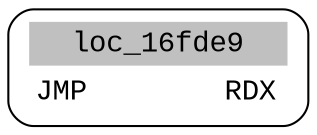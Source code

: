 digraph asm_graph {
1941 [
shape="Mrecord" fontname="Courier New"label =<<table border="0" cellborder="0" cellpadding="3"><tr><td align="center" colspan="2" bgcolor="grey">loc_16fde9</td></tr><tr><td align="left">JMP        RDX</td></tr></table>> ];
}